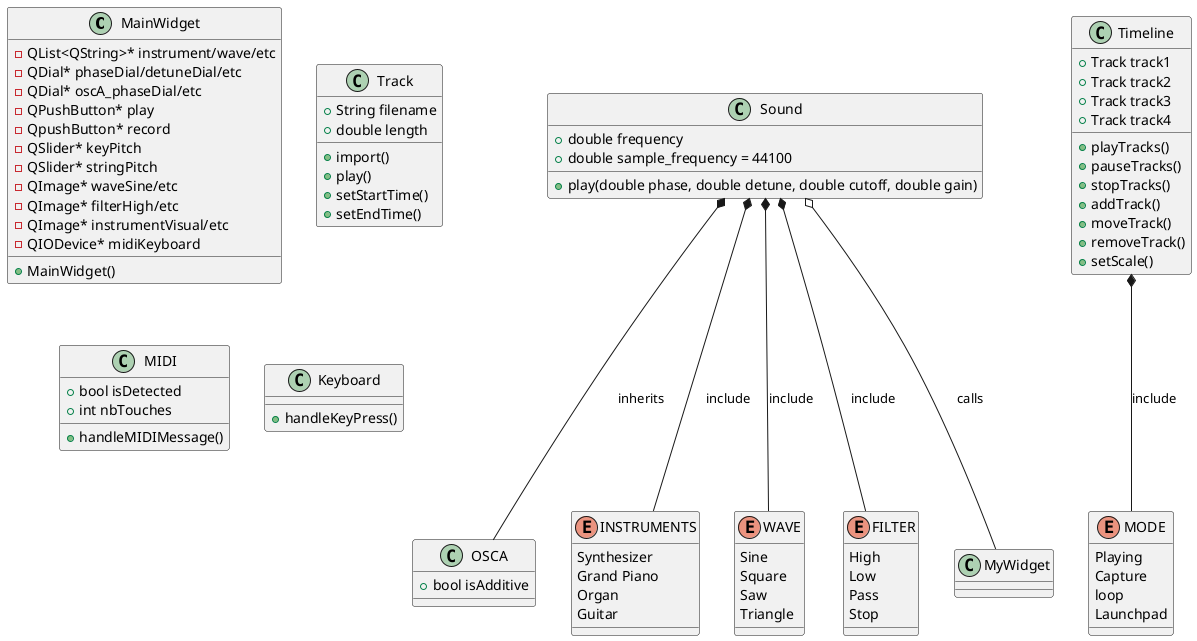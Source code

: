 @startuml

class MainWidget {
 -QList<QString>* instrument/wave/etc
 -QDial* phaseDial/detuneDial/etc
 -QDial* oscA_phaseDial/etc
 -QPushButton* play
 -QpushButton* record
 -QSlider* keyPitch
 -QSlider* stringPitch
 -QImage* waveSine/etc
 -QImage* filterHigh/etc
 -QImage* instrumentVisual/etc
 -QIODevice* midiKeyboard

 +MainWidget()
}

class Sound {
    +double frequency
    +double sample_frequency = 44100
    +play(double phase, double detune, double cutoff, double gain)
}

class OSCA {
    +bool isAdditive
}

class Timeline {
    +Track track1
    +Track track2
    +Track track3
    +Track track4
    +playTracks()
    +pauseTracks()
    +stopTracks()
    +addTrack()
    +moveTrack()
    +removeTrack()
    +setScale()

}

class Track {
    +String filename
    +double length
    +import()
    +play()
    +setStartTime()
    +setEndTime()
}


class MIDI {
    +bool isDetected
    +int nbTouches
    +handleMIDIMessage()
}

class Keyboard {
    +handleKeyPress()
}

enum INSTRUMENTS {
    Synthesizer
    Grand Piano
    Organ
    Guitar
}

enum WAVE {
    Sine 
    Square 
    Saw 
    Triangle 
}

enum FILTER {
    High 
    Low 
    Pass 
    Stop  
}

enum MODE {
    Playing
    Capture
    loop
    Launchpad 
}

Sound *--- INSTRUMENTS : include
Sound *--- WAVE : include
Sound *--- OSCA : inherits
Timeline *--- MODE : include
Sound *--- FILTER : include
Sound o--- MyWidget : calls


@enduml
